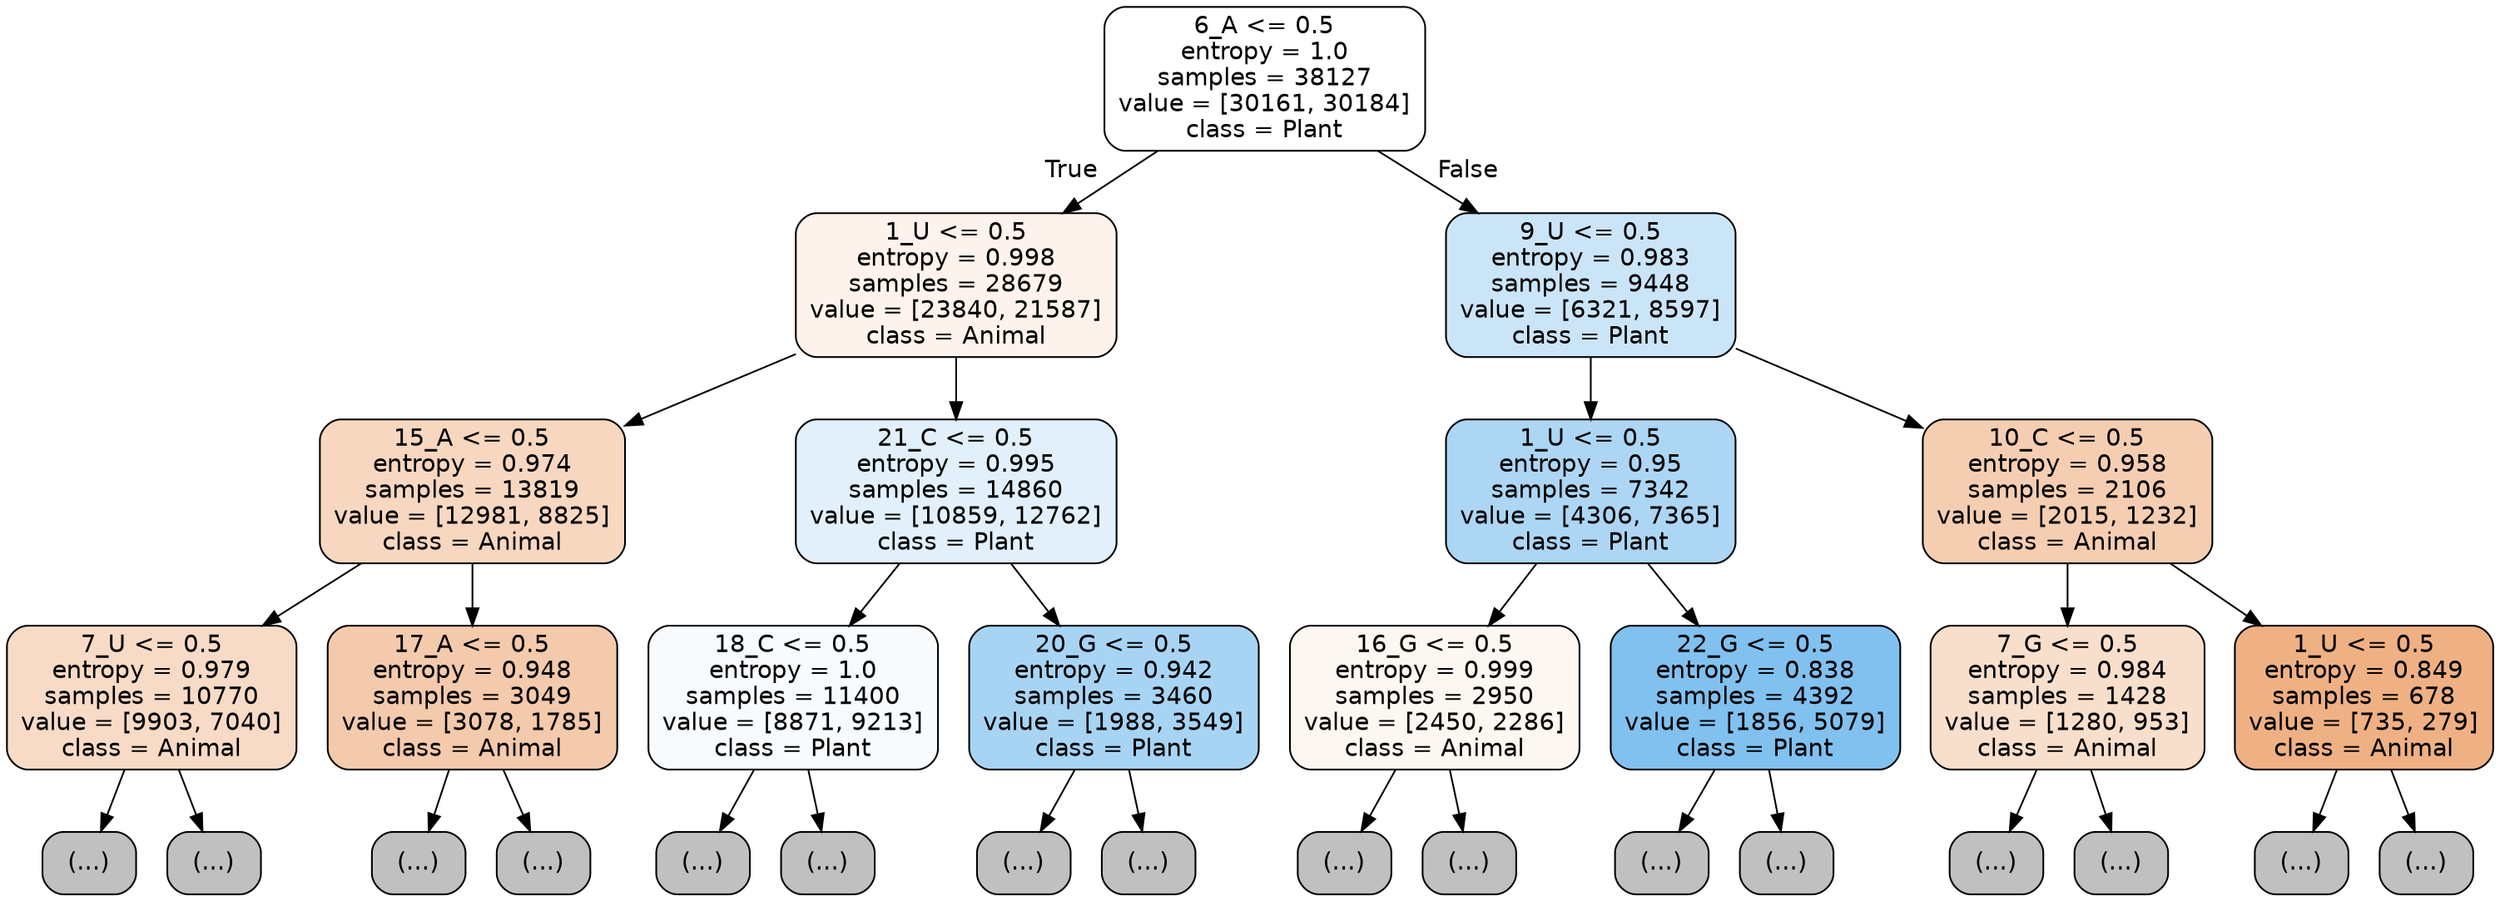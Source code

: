 digraph Tree {
node [shape=box, style="filled, rounded", color="black", fontname="helvetica"] ;
edge [fontname="helvetica"] ;
0 [label="6_A <= 0.5\nentropy = 1.0\nsamples = 38127\nvalue = [30161, 30184]\nclass = Plant", fillcolor="#ffffff"] ;
1 [label="1_U <= 0.5\nentropy = 0.998\nsamples = 28679\nvalue = [23840, 21587]\nclass = Animal", fillcolor="#fdf3ec"] ;
0 -> 1 [labeldistance=2.5, labelangle=45, headlabel="True"] ;
2 [label="15_A <= 0.5\nentropy = 0.974\nsamples = 13819\nvalue = [12981, 8825]\nclass = Animal", fillcolor="#f7d7c0"] ;
1 -> 2 ;
3 [label="7_U <= 0.5\nentropy = 0.979\nsamples = 10770\nvalue = [9903, 7040]\nclass = Animal", fillcolor="#f7dbc6"] ;
2 -> 3 ;
4 [label="(...)", fillcolor="#C0C0C0"] ;
3 -> 4 ;
3931 [label="(...)", fillcolor="#C0C0C0"] ;
3 -> 3931 ;
5572 [label="17_A <= 0.5\nentropy = 0.948\nsamples = 3049\nvalue = [3078, 1785]\nclass = Animal", fillcolor="#f4caac"] ;
2 -> 5572 ;
5573 [label="(...)", fillcolor="#C0C0C0"] ;
5572 -> 5573 ;
6982 [label="(...)", fillcolor="#C0C0C0"] ;
5572 -> 6982 ;
7333 [label="21_C <= 0.5\nentropy = 0.995\nsamples = 14860\nvalue = [10859, 12762]\nclass = Plant", fillcolor="#e1f0fb"] ;
1 -> 7333 ;
7334 [label="18_C <= 0.5\nentropy = 1.0\nsamples = 11400\nvalue = [8871, 9213]\nclass = Plant", fillcolor="#f8fbfe"] ;
7333 -> 7334 ;
7335 [label="(...)", fillcolor="#C0C0C0"] ;
7334 -> 7335 ;
10670 [label="(...)", fillcolor="#C0C0C0"] ;
7334 -> 10670 ;
11713 [label="20_G <= 0.5\nentropy = 0.942\nsamples = 3460\nvalue = [1988, 3549]\nclass = Plant", fillcolor="#a8d4f4"] ;
7333 -> 11713 ;
11714 [label="(...)", fillcolor="#C0C0C0"] ;
11713 -> 11714 ;
12579 [label="(...)", fillcolor="#C0C0C0"] ;
11713 -> 12579 ;
12896 [label="9_U <= 0.5\nentropy = 0.983\nsamples = 9448\nvalue = [6321, 8597]\nclass = Plant", fillcolor="#cbe5f8"] ;
0 -> 12896 [labeldistance=2.5, labelangle=-45, headlabel="False"] ;
12897 [label="1_U <= 0.5\nentropy = 0.95\nsamples = 7342\nvalue = [4306, 7365]\nclass = Plant", fillcolor="#add6f4"] ;
12896 -> 12897 ;
12898 [label="16_G <= 0.5\nentropy = 0.999\nsamples = 2950\nvalue = [2450, 2286]\nclass = Animal", fillcolor="#fdf7f2"] ;
12897 -> 12898 ;
12899 [label="(...)", fillcolor="#C0C0C0"] ;
12898 -> 12899 ;
13938 [label="(...)", fillcolor="#C0C0C0"] ;
12898 -> 13938 ;
14365 [label="22_G <= 0.5\nentropy = 0.838\nsamples = 4392\nvalue = [1856, 5079]\nclass = Plant", fillcolor="#81c1ef"] ;
12897 -> 14365 ;
14366 [label="(...)", fillcolor="#C0C0C0"] ;
14365 -> 14366 ;
15523 [label="(...)", fillcolor="#C0C0C0"] ;
14365 -> 15523 ;
15660 [label="10_C <= 0.5\nentropy = 0.958\nsamples = 2106\nvalue = [2015, 1232]\nclass = Animal", fillcolor="#f5ceb2"] ;
12896 -> 15660 ;
15661 [label="7_G <= 0.5\nentropy = 0.984\nsamples = 1428\nvalue = [1280, 953]\nclass = Animal", fillcolor="#f8dfcc"] ;
15660 -> 15661 ;
15662 [label="(...)", fillcolor="#C0C0C0"] ;
15661 -> 15662 ;
16231 [label="(...)", fillcolor="#C0C0C0"] ;
15661 -> 16231 ;
16464 [label="1_U <= 0.5\nentropy = 0.849\nsamples = 678\nvalue = [735, 279]\nclass = Animal", fillcolor="#efb184"] ;
15660 -> 16464 ;
16465 [label="(...)", fillcolor="#C0C0C0"] ;
16464 -> 16465 ;
16626 [label="(...)", fillcolor="#C0C0C0"] ;
16464 -> 16626 ;
}